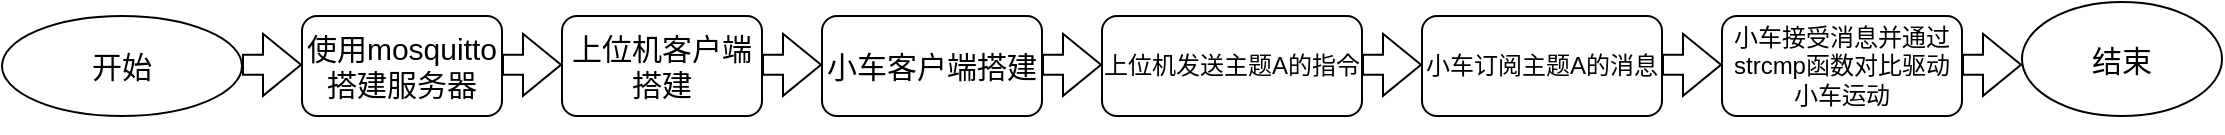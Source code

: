 <mxfile version="26.0.16">
  <diagram id="6a731a19-8d31-9384-78a2-239565b7b9f0" name="Page-1">
    <mxGraphModel dx="2404" dy="655" grid="1" gridSize="10" guides="1" tooltips="1" connect="1" arrows="1" fold="1" page="1" pageScale="1" pageWidth="1169" pageHeight="827" background="none" math="0" shadow="0">
      <root>
        <mxCell id="0" />
        <mxCell id="1" parent="0" />
        <mxCell id="Ivi757B-2tyGgNrhGk1Y-55" value="&lt;font style=&quot;font-size: 15px;&quot;&gt;开始&lt;/font&gt;" style="ellipse;whiteSpace=wrap;html=1;" vertex="1" parent="1">
          <mxGeometry x="-40" y="210" width="120" height="50" as="geometry" />
        </mxCell>
        <mxCell id="Ivi757B-2tyGgNrhGk1Y-56" value="&lt;font style=&quot;font-size: 15px;&quot;&gt;使用mosquitto搭建服务器&lt;/font&gt;" style="rounded=1;whiteSpace=wrap;html=1;" vertex="1" parent="1">
          <mxGeometry x="110" y="210" width="100" height="50" as="geometry" />
        </mxCell>
        <mxCell id="Ivi757B-2tyGgNrhGk1Y-57" value="&lt;font style=&quot;font-size: 15px;&quot;&gt;上位机客户端搭建&lt;/font&gt;" style="rounded=1;whiteSpace=wrap;html=1;" vertex="1" parent="1">
          <mxGeometry x="240" y="210" width="100" height="50" as="geometry" />
        </mxCell>
        <mxCell id="Ivi757B-2tyGgNrhGk1Y-58" value="&lt;font style=&quot;font-size: 15px;&quot;&gt;小车客户端搭建&lt;/font&gt;" style="rounded=1;whiteSpace=wrap;html=1;" vertex="1" parent="1">
          <mxGeometry x="370" y="210" width="110" height="50" as="geometry" />
        </mxCell>
        <mxCell id="Ivi757B-2tyGgNrhGk1Y-59" value="小车订阅主题A的消息" style="rounded=1;whiteSpace=wrap;html=1;" vertex="1" parent="1">
          <mxGeometry x="670" y="210" width="120" height="50" as="geometry" />
        </mxCell>
        <mxCell id="Ivi757B-2tyGgNrhGk1Y-60" value="上位机发送主题A的指令" style="rounded=1;whiteSpace=wrap;html=1;" vertex="1" parent="1">
          <mxGeometry x="510" y="210" width="130" height="50" as="geometry" />
        </mxCell>
        <mxCell id="Ivi757B-2tyGgNrhGk1Y-61" value="小车接受消息并通过strcmp函数对比驱动小车运动" style="rounded=1;whiteSpace=wrap;html=1;" vertex="1" parent="1">
          <mxGeometry x="820" y="210" width="120" height="50" as="geometry" />
        </mxCell>
        <mxCell id="Ivi757B-2tyGgNrhGk1Y-62" value="&lt;font style=&quot;font-size: 15px;&quot;&gt;结束&lt;/font&gt;" style="ellipse;whiteSpace=wrap;html=1;" vertex="1" parent="1">
          <mxGeometry x="970" y="203" width="100" height="57" as="geometry" />
        </mxCell>
        <mxCell id="Ivi757B-2tyGgNrhGk1Y-63" style="edgeStyle=orthogonalEdgeStyle;rounded=0;orthogonalLoop=1;jettySize=auto;html=1;exitX=0.5;exitY=1;exitDx=0;exitDy=0;" edge="1" parent="1" source="Ivi757B-2tyGgNrhGk1Y-56" target="Ivi757B-2tyGgNrhGk1Y-56">
          <mxGeometry relative="1" as="geometry" />
        </mxCell>
        <mxCell id="Ivi757B-2tyGgNrhGk1Y-64" value="" style="shape=flexArrow;endArrow=classic;html=1;rounded=0;" edge="1" parent="1">
          <mxGeometry width="50" height="50" relative="1" as="geometry">
            <mxPoint x="80" y="234.41" as="sourcePoint" />
            <mxPoint x="110" y="234.41" as="targetPoint" />
          </mxGeometry>
        </mxCell>
        <mxCell id="Ivi757B-2tyGgNrhGk1Y-67" value="" style="shape=flexArrow;endArrow=classic;html=1;rounded=0;" edge="1" parent="1">
          <mxGeometry width="50" height="50" relative="1" as="geometry">
            <mxPoint x="210" y="234.41" as="sourcePoint" />
            <mxPoint x="240" y="234.41" as="targetPoint" />
          </mxGeometry>
        </mxCell>
        <mxCell id="Ivi757B-2tyGgNrhGk1Y-68" value="" style="shape=flexArrow;endArrow=classic;html=1;rounded=0;" edge="1" parent="1">
          <mxGeometry width="50" height="50" relative="1" as="geometry">
            <mxPoint x="340" y="234.41" as="sourcePoint" />
            <mxPoint x="370" y="234.41" as="targetPoint" />
          </mxGeometry>
        </mxCell>
        <mxCell id="Ivi757B-2tyGgNrhGk1Y-69" value="" style="shape=flexArrow;endArrow=classic;html=1;rounded=0;" edge="1" parent="1">
          <mxGeometry width="50" height="50" relative="1" as="geometry">
            <mxPoint x="480" y="234.41" as="sourcePoint" />
            <mxPoint x="510" y="234.41" as="targetPoint" />
          </mxGeometry>
        </mxCell>
        <mxCell id="Ivi757B-2tyGgNrhGk1Y-70" value="" style="shape=flexArrow;endArrow=classic;html=1;rounded=0;" edge="1" parent="1">
          <mxGeometry width="50" height="50" relative="1" as="geometry">
            <mxPoint x="640" y="234.41" as="sourcePoint" />
            <mxPoint x="670" y="234.41" as="targetPoint" />
          </mxGeometry>
        </mxCell>
        <mxCell id="Ivi757B-2tyGgNrhGk1Y-72" value="" style="shape=flexArrow;endArrow=classic;html=1;rounded=0;" edge="1" parent="1">
          <mxGeometry width="50" height="50" relative="1" as="geometry">
            <mxPoint x="790" y="234.41" as="sourcePoint" />
            <mxPoint x="820" y="234.41" as="targetPoint" />
          </mxGeometry>
        </mxCell>
        <mxCell id="Ivi757B-2tyGgNrhGk1Y-73" value="" style="shape=flexArrow;endArrow=classic;html=1;rounded=0;" edge="1" parent="1">
          <mxGeometry width="50" height="50" relative="1" as="geometry">
            <mxPoint x="940" y="234.41" as="sourcePoint" />
            <mxPoint x="970" y="234.41" as="targetPoint" />
          </mxGeometry>
        </mxCell>
      </root>
    </mxGraphModel>
  </diagram>
</mxfile>
